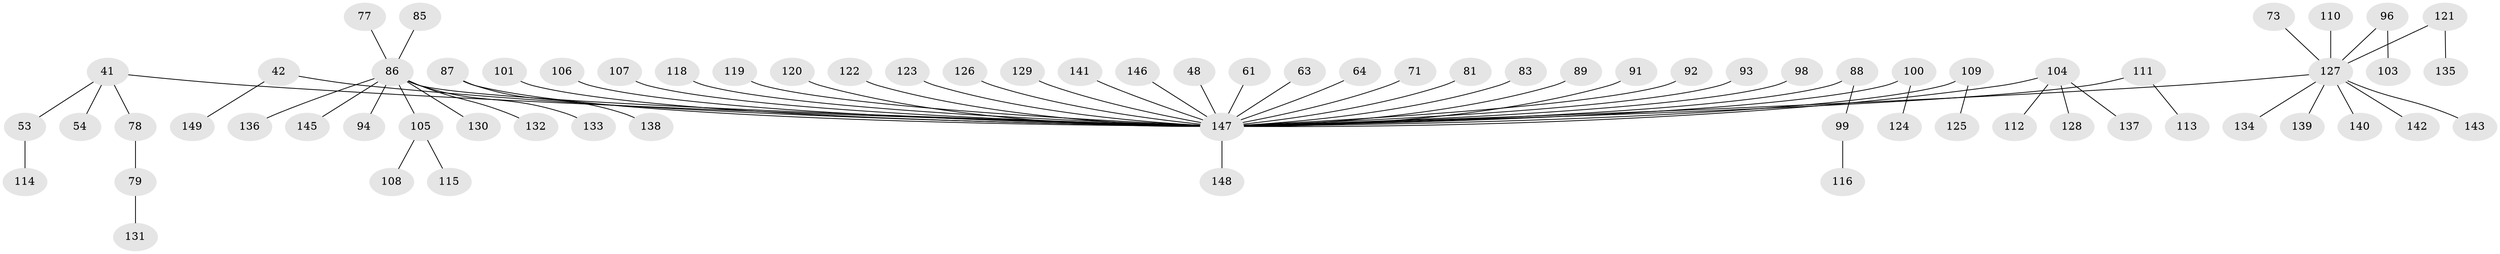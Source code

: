 // original degree distribution, {5: 0.03355704697986577, 6: 0.020134228187919462, 8: 0.006711409395973154, 3: 0.14093959731543623, 4: 0.040268456375838924, 2: 0.26174496644295303, 7: 0.006711409395973154, 1: 0.4899328859060403}
// Generated by graph-tools (version 1.1) at 2025/52/03/09/25 04:52:29]
// undirected, 74 vertices, 73 edges
graph export_dot {
graph [start="1"]
  node [color=gray90,style=filled];
  41 [super="+30"];
  42;
  48;
  53;
  54;
  61;
  63;
  64;
  71;
  73;
  77;
  78;
  79;
  81;
  83;
  85;
  86 [super="+2+23+39+40+58+62+56+31+76+84"];
  87;
  88;
  89;
  91;
  92;
  93;
  94;
  96;
  98;
  99;
  100;
  101;
  103;
  104 [super="+10+11+50+68"];
  105 [super="+90"];
  106;
  107;
  108;
  109;
  110;
  111;
  112;
  113;
  114;
  115;
  116;
  118;
  119;
  120;
  121 [super="+15+35"];
  122;
  123;
  124;
  125;
  126;
  127 [super="+19+13+60+82"];
  128;
  129;
  130;
  131;
  132;
  133;
  134;
  135;
  136;
  137;
  138;
  139;
  140;
  141;
  142;
  143;
  145;
  146;
  147 [super="+21+144+36+37+38+95+55+75+66"];
  148;
  149;
  41 -- 54;
  41 -- 53;
  41 -- 78;
  41 -- 147;
  42 -- 149;
  42 -- 147;
  48 -- 147;
  53 -- 114;
  61 -- 147;
  63 -- 147;
  64 -- 147;
  71 -- 147;
  73 -- 127;
  77 -- 86;
  78 -- 79;
  79 -- 131;
  81 -- 147;
  83 -- 147;
  85 -- 86;
  86 -- 136;
  86 -- 133;
  86 -- 94;
  86 -- 132;
  86 -- 130;
  86 -- 105;
  86 -- 145;
  86 -- 147;
  87 -- 138;
  87 -- 147;
  88 -- 99;
  88 -- 147;
  89 -- 147;
  91 -- 147;
  92 -- 147;
  93 -- 147;
  96 -- 103;
  96 -- 127;
  98 -- 147;
  99 -- 116;
  100 -- 124;
  100 -- 147;
  101 -- 147;
  104 -- 112;
  104 -- 128;
  104 -- 137;
  104 -- 147;
  105 -- 108;
  105 -- 115;
  106 -- 147;
  107 -- 147;
  109 -- 125;
  109 -- 147;
  110 -- 127;
  111 -- 113;
  111 -- 147;
  118 -- 147;
  119 -- 147;
  120 -- 147;
  121 -- 127;
  121 -- 135;
  122 -- 147;
  123 -- 147;
  126 -- 147;
  127 -- 142;
  127 -- 143;
  127 -- 134;
  127 -- 139;
  127 -- 140;
  127 -- 147;
  129 -- 147;
  141 -- 147;
  146 -- 147;
  147 -- 148;
}
